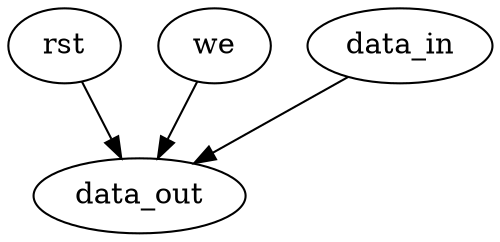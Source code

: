 strict digraph "" {
	rst -> data_out	 [weight=2.0];
	we -> data_out	 [weight=1.0];
	data_in -> data_out	 [weight=1.0];
}
